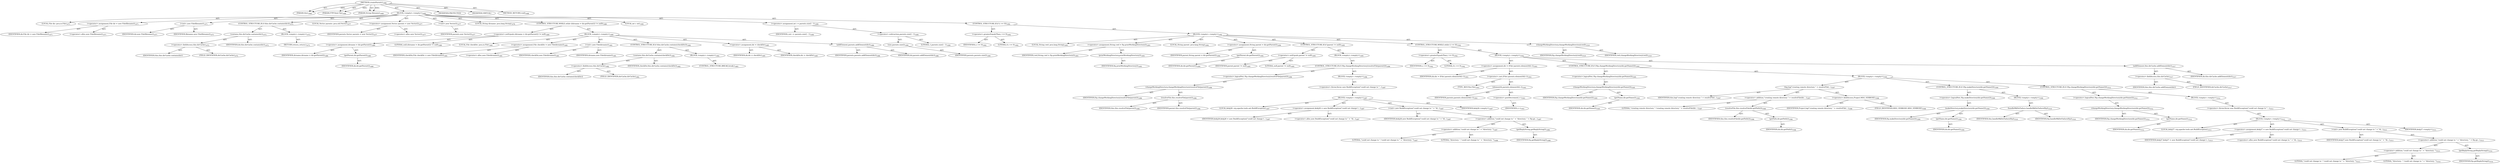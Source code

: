 digraph "createParents" {  
"111669149756" [label = <(METHOD,createParents)<SUB>1468</SUB>> ]
"115964117042" [label = <(PARAM,this)<SUB>1468</SUB>> ]
"115964117130" [label = <(PARAM,FTPClient ftp)<SUB>1468</SUB>> ]
"115964117131" [label = <(PARAM,String filename)<SUB>1468</SUB>> ]
"25769804035" [label = <(BLOCK,&lt;empty&gt;,&lt;empty&gt;)<SUB>1469</SUB>> ]
"94489280598" [label = <(LOCAL,File dir: java.io.File)<SUB>1471</SUB>> ]
"30064772103" [label = <(&lt;operator&gt;.assignment,File dir = new File(filename))<SUB>1471</SUB>> ]
"68719477640" [label = <(IDENTIFIER,dir,File dir = new File(filename))<SUB>1471</SUB>> ]
"30064772104" [label = <(&lt;operator&gt;.alloc,new File(filename))<SUB>1471</SUB>> ]
"30064772105" [label = <(&lt;init&gt;,new File(filename))<SUB>1471</SUB>> ]
"68719477641" [label = <(IDENTIFIER,dir,new File(filename))<SUB>1471</SUB>> ]
"68719477642" [label = <(IDENTIFIER,filename,new File(filename))<SUB>1471</SUB>> ]
"47244640431" [label = <(CONTROL_STRUCTURE,IF,if (this.dirCache.contains(dir)))<SUB>1472</SUB>> ]
"30064772106" [label = <(contains,this.dirCache.contains(dir))<SUB>1472</SUB>> ]
"30064772107" [label = <(&lt;operator&gt;.fieldAccess,this.dirCache)<SUB>1472</SUB>> ]
"68719477643" [label = <(IDENTIFIER,this,this.dirCache.contains(dir))> ]
"55834575101" [label = <(FIELD_IDENTIFIER,dirCache,dirCache)<SUB>1472</SUB>> ]
"68719477644" [label = <(IDENTIFIER,dir,this.dirCache.contains(dir))<SUB>1472</SUB>> ]
"25769804036" [label = <(BLOCK,&lt;empty&gt;,&lt;empty&gt;)<SUB>1472</SUB>> ]
"146028888107" [label = <(RETURN,return;,return;)<SUB>1473</SUB>> ]
"94489280599" [label = <(LOCAL,Vector parents: java.util.Vector)<SUB>1477</SUB>> ]
"30064772108" [label = <(&lt;operator&gt;.assignment,Vector parents = new Vector())<SUB>1477</SUB>> ]
"68719477645" [label = <(IDENTIFIER,parents,Vector parents = new Vector())<SUB>1477</SUB>> ]
"30064772109" [label = <(&lt;operator&gt;.alloc,new Vector())<SUB>1477</SUB>> ]
"30064772110" [label = <(&lt;init&gt;,new Vector())<SUB>1477</SUB>> ]
"68719477646" [label = <(IDENTIFIER,parents,new Vector())<SUB>1477</SUB>> ]
"94489280600" [label = <(LOCAL,String dirname: java.lang.String)<SUB>1478</SUB>> ]
"47244640432" [label = <(CONTROL_STRUCTURE,WHILE,while ((dirname = dir.getParent()) != null))<SUB>1480</SUB>> ]
"30064772111" [label = <(&lt;operator&gt;.notEquals,(dirname = dir.getParent()) != null)<SUB>1480</SUB>> ]
"30064772112" [label = <(&lt;operator&gt;.assignment,dirname = dir.getParent())<SUB>1480</SUB>> ]
"68719477647" [label = <(IDENTIFIER,dirname,dirname = dir.getParent())<SUB>1480</SUB>> ]
"30064772113" [label = <(getParent,dir.getParent())<SUB>1480</SUB>> ]
"68719477648" [label = <(IDENTIFIER,dir,dir.getParent())<SUB>1480</SUB>> ]
"90194313381" [label = <(LITERAL,null,(dirname = dir.getParent()) != null)<SUB>1480</SUB>> ]
"25769804037" [label = <(BLOCK,&lt;empty&gt;,&lt;empty&gt;)<SUB>1480</SUB>> ]
"94489280601" [label = <(LOCAL,File checkDir: java.io.File)<SUB>1481</SUB>> ]
"30064772114" [label = <(&lt;operator&gt;.assignment,File checkDir = new File(dirname))<SUB>1481</SUB>> ]
"68719477649" [label = <(IDENTIFIER,checkDir,File checkDir = new File(dirname))<SUB>1481</SUB>> ]
"30064772115" [label = <(&lt;operator&gt;.alloc,new File(dirname))<SUB>1481</SUB>> ]
"30064772116" [label = <(&lt;init&gt;,new File(dirname))<SUB>1481</SUB>> ]
"68719477650" [label = <(IDENTIFIER,checkDir,new File(dirname))<SUB>1481</SUB>> ]
"68719477651" [label = <(IDENTIFIER,dirname,new File(dirname))<SUB>1481</SUB>> ]
"47244640433" [label = <(CONTROL_STRUCTURE,IF,if (this.dirCache.contains(checkDir)))<SUB>1482</SUB>> ]
"30064772117" [label = <(contains,this.dirCache.contains(checkDir))<SUB>1482</SUB>> ]
"30064772118" [label = <(&lt;operator&gt;.fieldAccess,this.dirCache)<SUB>1482</SUB>> ]
"68719477652" [label = <(IDENTIFIER,this,this.dirCache.contains(checkDir))> ]
"55834575102" [label = <(FIELD_IDENTIFIER,dirCache,dirCache)<SUB>1482</SUB>> ]
"68719477653" [label = <(IDENTIFIER,checkDir,this.dirCache.contains(checkDir))<SUB>1482</SUB>> ]
"25769804038" [label = <(BLOCK,&lt;empty&gt;,&lt;empty&gt;)<SUB>1482</SUB>> ]
"47244640434" [label = <(CONTROL_STRUCTURE,BREAK,break;)<SUB>1483</SUB>> ]
"30064772119" [label = <(&lt;operator&gt;.assignment,dir = checkDir)<SUB>1485</SUB>> ]
"68719477654" [label = <(IDENTIFIER,dir,dir = checkDir)<SUB>1485</SUB>> ]
"68719477655" [label = <(IDENTIFIER,checkDir,dir = checkDir)<SUB>1485</SUB>> ]
"30064772120" [label = <(addElement,parents.addElement(dir))<SUB>1486</SUB>> ]
"68719477656" [label = <(IDENTIFIER,parents,parents.addElement(dir))<SUB>1486</SUB>> ]
"68719477657" [label = <(IDENTIFIER,dir,parents.addElement(dir))<SUB>1486</SUB>> ]
"94489280602" [label = <(LOCAL,int i: int)<SUB>1490</SUB>> ]
"30064772121" [label = <(&lt;operator&gt;.assignment,int i = parents.size() - 1)<SUB>1490</SUB>> ]
"68719477658" [label = <(IDENTIFIER,i,int i = parents.size() - 1)<SUB>1490</SUB>> ]
"30064772122" [label = <(&lt;operator&gt;.subtraction,parents.size() - 1)<SUB>1490</SUB>> ]
"30064772123" [label = <(size,parents.size())<SUB>1490</SUB>> ]
"68719477659" [label = <(IDENTIFIER,parents,parents.size())<SUB>1490</SUB>> ]
"90194313382" [label = <(LITERAL,1,parents.size() - 1)<SUB>1490</SUB>> ]
"47244640435" [label = <(CONTROL_STRUCTURE,IF,if (i &gt;= 0))<SUB>1492</SUB>> ]
"30064772124" [label = <(&lt;operator&gt;.greaterEqualsThan,i &gt;= 0)<SUB>1492</SUB>> ]
"68719477660" [label = <(IDENTIFIER,i,i &gt;= 0)<SUB>1492</SUB>> ]
"90194313383" [label = <(LITERAL,0,i &gt;= 0)<SUB>1492</SUB>> ]
"25769804039" [label = <(BLOCK,&lt;empty&gt;,&lt;empty&gt;)<SUB>1492</SUB>> ]
"94489280603" [label = <(LOCAL,String cwd: java.lang.String)<SUB>1493</SUB>> ]
"30064772125" [label = <(&lt;operator&gt;.assignment,String cwd = ftp.printWorkingDirectory())<SUB>1493</SUB>> ]
"68719477661" [label = <(IDENTIFIER,cwd,String cwd = ftp.printWorkingDirectory())<SUB>1493</SUB>> ]
"30064772126" [label = <(printWorkingDirectory,printWorkingDirectory())<SUB>1493</SUB>> ]
"68719477662" [label = <(IDENTIFIER,ftp,printWorkingDirectory())<SUB>1493</SUB>> ]
"94489280604" [label = <(LOCAL,String parent: java.lang.String)<SUB>1494</SUB>> ]
"30064772127" [label = <(&lt;operator&gt;.assignment,String parent = dir.getParent())<SUB>1494</SUB>> ]
"68719477663" [label = <(IDENTIFIER,parent,String parent = dir.getParent())<SUB>1494</SUB>> ]
"30064772128" [label = <(getParent,dir.getParent())<SUB>1494</SUB>> ]
"68719477664" [label = <(IDENTIFIER,dir,dir.getParent())<SUB>1494</SUB>> ]
"47244640436" [label = <(CONTROL_STRUCTURE,IF,if (parent != null))<SUB>1495</SUB>> ]
"30064772129" [label = <(&lt;operator&gt;.notEquals,parent != null)<SUB>1495</SUB>> ]
"68719477665" [label = <(IDENTIFIER,parent,parent != null)<SUB>1495</SUB>> ]
"90194313384" [label = <(LITERAL,null,parent != null)<SUB>1495</SUB>> ]
"25769804040" [label = <(BLOCK,&lt;empty&gt;,&lt;empty&gt;)<SUB>1495</SUB>> ]
"47244640437" [label = <(CONTROL_STRUCTURE,IF,if (!ftp.changeWorkingDirectory(resolveFile(parent))))<SUB>1496</SUB>> ]
"30064772130" [label = <(&lt;operator&gt;.logicalNot,!ftp.changeWorkingDirectory(resolveFile(parent)))<SUB>1496</SUB>> ]
"30064772131" [label = <(changeWorkingDirectory,changeWorkingDirectory(resolveFile(parent)))<SUB>1496</SUB>> ]
"68719477666" [label = <(IDENTIFIER,ftp,changeWorkingDirectory(resolveFile(parent)))<SUB>1496</SUB>> ]
"30064772132" [label = <(resolveFile,this.resolveFile(parent))<SUB>1496</SUB>> ]
"68719476865" [label = <(IDENTIFIER,this,this.resolveFile(parent))<SUB>1496</SUB>> ]
"68719477667" [label = <(IDENTIFIER,parent,this.resolveFile(parent))<SUB>1496</SUB>> ]
"25769804041" [label = <(BLOCK,&lt;empty&gt;,&lt;empty&gt;)<SUB>1496</SUB>> ]
"30064772133" [label = <(&lt;operator&gt;.throw,throw new BuildException(&quot;could not change to &quot;...)<SUB>1497</SUB>> ]
"25769804042" [label = <(BLOCK,&lt;empty&gt;,&lt;empty&gt;)<SUB>1497</SUB>> ]
"94489280605" [label = <(LOCAL,$obj26: org.apache.tools.ant.BuildException)<SUB>1497</SUB>> ]
"30064772134" [label = <(&lt;operator&gt;.assignment,$obj26 = new BuildException(&quot;could not change t...)<SUB>1497</SUB>> ]
"68719477668" [label = <(IDENTIFIER,$obj26,$obj26 = new BuildException(&quot;could not change t...)<SUB>1497</SUB>> ]
"30064772135" [label = <(&lt;operator&gt;.alloc,new BuildException(&quot;could not change to &quot; + &quot;di...)<SUB>1497</SUB>> ]
"30064772136" [label = <(&lt;init&gt;,new BuildException(&quot;could not change to &quot; + &quot;di...)<SUB>1497</SUB>> ]
"68719477669" [label = <(IDENTIFIER,$obj26,new BuildException(&quot;could not change to &quot; + &quot;di...)<SUB>1497</SUB>> ]
"30064772137" [label = <(&lt;operator&gt;.addition,&quot;could not change to &quot; + &quot;directory: &quot; + ftp.ge...)<SUB>1497</SUB>> ]
"30064772138" [label = <(&lt;operator&gt;.addition,&quot;could not change to &quot; + &quot;directory: &quot;)<SUB>1497</SUB>> ]
"90194313385" [label = <(LITERAL,&quot;could not change to &quot;,&quot;could not change to &quot; + &quot;directory: &quot;)<SUB>1497</SUB>> ]
"90194313386" [label = <(LITERAL,&quot;directory: &quot;,&quot;could not change to &quot; + &quot;directory: &quot;)<SUB>1498</SUB>> ]
"30064772139" [label = <(getReplyString,getReplyString())<SUB>1498</SUB>> ]
"68719477670" [label = <(IDENTIFIER,ftp,getReplyString())<SUB>1498</SUB>> ]
"68719477671" [label = <(IDENTIFIER,$obj26,&lt;empty&gt;)<SUB>1497</SUB>> ]
"47244640438" [label = <(CONTROL_STRUCTURE,WHILE,while (i &gt;= 0))<SUB>1502</SUB>> ]
"30064772140" [label = <(&lt;operator&gt;.greaterEqualsThan,i &gt;= 0)<SUB>1502</SUB>> ]
"68719477672" [label = <(IDENTIFIER,i,i &gt;= 0)<SUB>1502</SUB>> ]
"90194313387" [label = <(LITERAL,0,i &gt;= 0)<SUB>1502</SUB>> ]
"25769804043" [label = <(BLOCK,&lt;empty&gt;,&lt;empty&gt;)<SUB>1502</SUB>> ]
"30064772141" [label = <(&lt;operator&gt;.assignment,dir = (File) parents.elementAt(i--))<SUB>1503</SUB>> ]
"68719477673" [label = <(IDENTIFIER,dir,dir = (File) parents.elementAt(i--))<SUB>1503</SUB>> ]
"30064772142" [label = <(&lt;operator&gt;.cast,(File) parents.elementAt(i--))<SUB>1503</SUB>> ]
"180388626460" [label = <(TYPE_REF,File,File)<SUB>1503</SUB>> ]
"30064772143" [label = <(elementAt,parents.elementAt(i--))<SUB>1503</SUB>> ]
"68719477674" [label = <(IDENTIFIER,parents,parents.elementAt(i--))<SUB>1503</SUB>> ]
"30064772144" [label = <(&lt;operator&gt;.postDecrement,i--)<SUB>1503</SUB>> ]
"68719477675" [label = <(IDENTIFIER,i,i--)<SUB>1503</SUB>> ]
"47244640439" [label = <(CONTROL_STRUCTURE,IF,if (!ftp.changeWorkingDirectory(dir.getName())))<SUB>1505</SUB>> ]
"30064772145" [label = <(&lt;operator&gt;.logicalNot,!ftp.changeWorkingDirectory(dir.getName()))<SUB>1505</SUB>> ]
"30064772146" [label = <(changeWorkingDirectory,changeWorkingDirectory(dir.getName()))<SUB>1505</SUB>> ]
"68719477676" [label = <(IDENTIFIER,ftp,changeWorkingDirectory(dir.getName()))<SUB>1505</SUB>> ]
"30064772147" [label = <(getName,dir.getName())<SUB>1505</SUB>> ]
"68719477677" [label = <(IDENTIFIER,dir,dir.getName())<SUB>1505</SUB>> ]
"25769804044" [label = <(BLOCK,&lt;empty&gt;,&lt;empty&gt;)<SUB>1505</SUB>> ]
"30064772148" [label = <(log,log(&quot;creating remote directory &quot; + resolveFile(...)<SUB>1507</SUB>> ]
"68719476867" [label = <(IDENTIFIER,this,log(&quot;creating remote directory &quot; + resolveFile(...)<SUB>1507</SUB>> ]
"30064772149" [label = <(&lt;operator&gt;.addition,&quot;creating remote directory &quot; + resolveFile(dir....)<SUB>1507</SUB>> ]
"90194313388" [label = <(LITERAL,&quot;creating remote directory &quot;,&quot;creating remote directory &quot; + resolveFile(dir....)<SUB>1507</SUB>> ]
"30064772150" [label = <(resolveFile,this.resolveFile(dir.getPath()))<SUB>1508</SUB>> ]
"68719476866" [label = <(IDENTIFIER,this,this.resolveFile(dir.getPath()))<SUB>1508</SUB>> ]
"30064772151" [label = <(getPath,dir.getPath())<SUB>1508</SUB>> ]
"68719477678" [label = <(IDENTIFIER,dir,dir.getPath())<SUB>1508</SUB>> ]
"30064772152" [label = <(&lt;operator&gt;.fieldAccess,Project.MSG_VERBOSE)<SUB>1508</SUB>> ]
"68719477679" [label = <(IDENTIFIER,Project,log(&quot;creating remote directory &quot; + resolveFile(...)<SUB>1508</SUB>> ]
"55834575103" [label = <(FIELD_IDENTIFIER,MSG_VERBOSE,MSG_VERBOSE)<SUB>1508</SUB>> ]
"47244640440" [label = <(CONTROL_STRUCTURE,IF,if (!ftp.makeDirectory(dir.getName())))<SUB>1509</SUB>> ]
"30064772153" [label = <(&lt;operator&gt;.logicalNot,!ftp.makeDirectory(dir.getName()))<SUB>1509</SUB>> ]
"30064772154" [label = <(makeDirectory,makeDirectory(dir.getName()))<SUB>1509</SUB>> ]
"68719477680" [label = <(IDENTIFIER,ftp,makeDirectory(dir.getName()))<SUB>1509</SUB>> ]
"30064772155" [label = <(getName,dir.getName())<SUB>1509</SUB>> ]
"68719477681" [label = <(IDENTIFIER,dir,dir.getName())<SUB>1509</SUB>> ]
"25769804045" [label = <(BLOCK,&lt;empty&gt;,&lt;empty&gt;)<SUB>1509</SUB>> ]
"30064772156" [label = <(handleMkDirFailure,handleMkDirFailure(ftp))<SUB>1510</SUB>> ]
"68719476868" [label = <(IDENTIFIER,this,handleMkDirFailure(ftp))<SUB>1510</SUB>> ]
"68719477682" [label = <(IDENTIFIER,ftp,handleMkDirFailure(ftp))<SUB>1510</SUB>> ]
"47244640441" [label = <(CONTROL_STRUCTURE,IF,if (!ftp.changeWorkingDirectory(dir.getName())))<SUB>1512</SUB>> ]
"30064772157" [label = <(&lt;operator&gt;.logicalNot,!ftp.changeWorkingDirectory(dir.getName()))<SUB>1512</SUB>> ]
"30064772158" [label = <(changeWorkingDirectory,changeWorkingDirectory(dir.getName()))<SUB>1512</SUB>> ]
"68719477683" [label = <(IDENTIFIER,ftp,changeWorkingDirectory(dir.getName()))<SUB>1512</SUB>> ]
"30064772159" [label = <(getName,dir.getName())<SUB>1512</SUB>> ]
"68719477684" [label = <(IDENTIFIER,dir,dir.getName())<SUB>1512</SUB>> ]
"25769804046" [label = <(BLOCK,&lt;empty&gt;,&lt;empty&gt;)<SUB>1512</SUB>> ]
"30064772160" [label = <(&lt;operator&gt;.throw,throw new BuildException(&quot;could not change to &quot;...)<SUB>1513</SUB>> ]
"25769804047" [label = <(BLOCK,&lt;empty&gt;,&lt;empty&gt;)<SUB>1513</SUB>> ]
"94489280606" [label = <(LOCAL,$obj27: org.apache.tools.ant.BuildException)<SUB>1513</SUB>> ]
"30064772161" [label = <(&lt;operator&gt;.assignment,$obj27 = new BuildException(&quot;could not change t...)<SUB>1513</SUB>> ]
"68719477685" [label = <(IDENTIFIER,$obj27,$obj27 = new BuildException(&quot;could not change t...)<SUB>1513</SUB>> ]
"30064772162" [label = <(&lt;operator&gt;.alloc,new BuildException(&quot;could not change to &quot; + &quot;di...)<SUB>1513</SUB>> ]
"30064772163" [label = <(&lt;init&gt;,new BuildException(&quot;could not change to &quot; + &quot;di...)<SUB>1513</SUB>> ]
"68719477686" [label = <(IDENTIFIER,$obj27,new BuildException(&quot;could not change to &quot; + &quot;di...)<SUB>1513</SUB>> ]
"30064772164" [label = <(&lt;operator&gt;.addition,&quot;could not change to &quot; + &quot;directory: &quot; + ftp.ge...)<SUB>1513</SUB>> ]
"30064772165" [label = <(&lt;operator&gt;.addition,&quot;could not change to &quot; + &quot;directory: &quot;)<SUB>1513</SUB>> ]
"90194313389" [label = <(LITERAL,&quot;could not change to &quot;,&quot;could not change to &quot; + &quot;directory: &quot;)<SUB>1513</SUB>> ]
"90194313390" [label = <(LITERAL,&quot;directory: &quot;,&quot;could not change to &quot; + &quot;directory: &quot;)<SUB>1514</SUB>> ]
"30064772166" [label = <(getReplyString,getReplyString())<SUB>1514</SUB>> ]
"68719477687" [label = <(IDENTIFIER,ftp,getReplyString())<SUB>1514</SUB>> ]
"68719477688" [label = <(IDENTIFIER,$obj27,&lt;empty&gt;)<SUB>1513</SUB>> ]
"30064772167" [label = <(addElement,this.dirCache.addElement(dir))<SUB>1517</SUB>> ]
"30064772168" [label = <(&lt;operator&gt;.fieldAccess,this.dirCache)<SUB>1517</SUB>> ]
"68719477689" [label = <(IDENTIFIER,this,this.dirCache.addElement(dir))> ]
"55834575104" [label = <(FIELD_IDENTIFIER,dirCache,dirCache)<SUB>1517</SUB>> ]
"68719477690" [label = <(IDENTIFIER,dir,this.dirCache.addElement(dir))<SUB>1517</SUB>> ]
"30064772169" [label = <(changeWorkingDirectory,changeWorkingDirectory(cwd))<SUB>1519</SUB>> ]
"68719477691" [label = <(IDENTIFIER,ftp,changeWorkingDirectory(cwd))<SUB>1519</SUB>> ]
"68719477692" [label = <(IDENTIFIER,cwd,changeWorkingDirectory(cwd))<SUB>1519</SUB>> ]
"133143986361" [label = <(MODIFIER,PROTECTED)> ]
"133143986362" [label = <(MODIFIER,VIRTUAL)> ]
"128849018940" [label = <(METHOD_RETURN,void)<SUB>1468</SUB>> ]
  "111669149756" -> "115964117042"  [ label = "AST: "] 
  "111669149756" -> "115964117130"  [ label = "AST: "] 
  "111669149756" -> "115964117131"  [ label = "AST: "] 
  "111669149756" -> "25769804035"  [ label = "AST: "] 
  "111669149756" -> "133143986361"  [ label = "AST: "] 
  "111669149756" -> "133143986362"  [ label = "AST: "] 
  "111669149756" -> "128849018940"  [ label = "AST: "] 
  "25769804035" -> "94489280598"  [ label = "AST: "] 
  "25769804035" -> "30064772103"  [ label = "AST: "] 
  "25769804035" -> "30064772105"  [ label = "AST: "] 
  "25769804035" -> "47244640431"  [ label = "AST: "] 
  "25769804035" -> "94489280599"  [ label = "AST: "] 
  "25769804035" -> "30064772108"  [ label = "AST: "] 
  "25769804035" -> "30064772110"  [ label = "AST: "] 
  "25769804035" -> "94489280600"  [ label = "AST: "] 
  "25769804035" -> "47244640432"  [ label = "AST: "] 
  "25769804035" -> "94489280602"  [ label = "AST: "] 
  "25769804035" -> "30064772121"  [ label = "AST: "] 
  "25769804035" -> "47244640435"  [ label = "AST: "] 
  "30064772103" -> "68719477640"  [ label = "AST: "] 
  "30064772103" -> "30064772104"  [ label = "AST: "] 
  "30064772105" -> "68719477641"  [ label = "AST: "] 
  "30064772105" -> "68719477642"  [ label = "AST: "] 
  "47244640431" -> "30064772106"  [ label = "AST: "] 
  "47244640431" -> "25769804036"  [ label = "AST: "] 
  "30064772106" -> "30064772107"  [ label = "AST: "] 
  "30064772106" -> "68719477644"  [ label = "AST: "] 
  "30064772107" -> "68719477643"  [ label = "AST: "] 
  "30064772107" -> "55834575101"  [ label = "AST: "] 
  "25769804036" -> "146028888107"  [ label = "AST: "] 
  "30064772108" -> "68719477645"  [ label = "AST: "] 
  "30064772108" -> "30064772109"  [ label = "AST: "] 
  "30064772110" -> "68719477646"  [ label = "AST: "] 
  "47244640432" -> "30064772111"  [ label = "AST: "] 
  "47244640432" -> "25769804037"  [ label = "AST: "] 
  "30064772111" -> "30064772112"  [ label = "AST: "] 
  "30064772111" -> "90194313381"  [ label = "AST: "] 
  "30064772112" -> "68719477647"  [ label = "AST: "] 
  "30064772112" -> "30064772113"  [ label = "AST: "] 
  "30064772113" -> "68719477648"  [ label = "AST: "] 
  "25769804037" -> "94489280601"  [ label = "AST: "] 
  "25769804037" -> "30064772114"  [ label = "AST: "] 
  "25769804037" -> "30064772116"  [ label = "AST: "] 
  "25769804037" -> "47244640433"  [ label = "AST: "] 
  "25769804037" -> "30064772119"  [ label = "AST: "] 
  "25769804037" -> "30064772120"  [ label = "AST: "] 
  "30064772114" -> "68719477649"  [ label = "AST: "] 
  "30064772114" -> "30064772115"  [ label = "AST: "] 
  "30064772116" -> "68719477650"  [ label = "AST: "] 
  "30064772116" -> "68719477651"  [ label = "AST: "] 
  "47244640433" -> "30064772117"  [ label = "AST: "] 
  "47244640433" -> "25769804038"  [ label = "AST: "] 
  "30064772117" -> "30064772118"  [ label = "AST: "] 
  "30064772117" -> "68719477653"  [ label = "AST: "] 
  "30064772118" -> "68719477652"  [ label = "AST: "] 
  "30064772118" -> "55834575102"  [ label = "AST: "] 
  "25769804038" -> "47244640434"  [ label = "AST: "] 
  "30064772119" -> "68719477654"  [ label = "AST: "] 
  "30064772119" -> "68719477655"  [ label = "AST: "] 
  "30064772120" -> "68719477656"  [ label = "AST: "] 
  "30064772120" -> "68719477657"  [ label = "AST: "] 
  "30064772121" -> "68719477658"  [ label = "AST: "] 
  "30064772121" -> "30064772122"  [ label = "AST: "] 
  "30064772122" -> "30064772123"  [ label = "AST: "] 
  "30064772122" -> "90194313382"  [ label = "AST: "] 
  "30064772123" -> "68719477659"  [ label = "AST: "] 
  "47244640435" -> "30064772124"  [ label = "AST: "] 
  "47244640435" -> "25769804039"  [ label = "AST: "] 
  "30064772124" -> "68719477660"  [ label = "AST: "] 
  "30064772124" -> "90194313383"  [ label = "AST: "] 
  "25769804039" -> "94489280603"  [ label = "AST: "] 
  "25769804039" -> "30064772125"  [ label = "AST: "] 
  "25769804039" -> "94489280604"  [ label = "AST: "] 
  "25769804039" -> "30064772127"  [ label = "AST: "] 
  "25769804039" -> "47244640436"  [ label = "AST: "] 
  "25769804039" -> "47244640438"  [ label = "AST: "] 
  "25769804039" -> "30064772169"  [ label = "AST: "] 
  "30064772125" -> "68719477661"  [ label = "AST: "] 
  "30064772125" -> "30064772126"  [ label = "AST: "] 
  "30064772126" -> "68719477662"  [ label = "AST: "] 
  "30064772127" -> "68719477663"  [ label = "AST: "] 
  "30064772127" -> "30064772128"  [ label = "AST: "] 
  "30064772128" -> "68719477664"  [ label = "AST: "] 
  "47244640436" -> "30064772129"  [ label = "AST: "] 
  "47244640436" -> "25769804040"  [ label = "AST: "] 
  "30064772129" -> "68719477665"  [ label = "AST: "] 
  "30064772129" -> "90194313384"  [ label = "AST: "] 
  "25769804040" -> "47244640437"  [ label = "AST: "] 
  "47244640437" -> "30064772130"  [ label = "AST: "] 
  "47244640437" -> "25769804041"  [ label = "AST: "] 
  "30064772130" -> "30064772131"  [ label = "AST: "] 
  "30064772131" -> "68719477666"  [ label = "AST: "] 
  "30064772131" -> "30064772132"  [ label = "AST: "] 
  "30064772132" -> "68719476865"  [ label = "AST: "] 
  "30064772132" -> "68719477667"  [ label = "AST: "] 
  "25769804041" -> "30064772133"  [ label = "AST: "] 
  "30064772133" -> "25769804042"  [ label = "AST: "] 
  "25769804042" -> "94489280605"  [ label = "AST: "] 
  "25769804042" -> "30064772134"  [ label = "AST: "] 
  "25769804042" -> "30064772136"  [ label = "AST: "] 
  "25769804042" -> "68719477671"  [ label = "AST: "] 
  "30064772134" -> "68719477668"  [ label = "AST: "] 
  "30064772134" -> "30064772135"  [ label = "AST: "] 
  "30064772136" -> "68719477669"  [ label = "AST: "] 
  "30064772136" -> "30064772137"  [ label = "AST: "] 
  "30064772137" -> "30064772138"  [ label = "AST: "] 
  "30064772137" -> "30064772139"  [ label = "AST: "] 
  "30064772138" -> "90194313385"  [ label = "AST: "] 
  "30064772138" -> "90194313386"  [ label = "AST: "] 
  "30064772139" -> "68719477670"  [ label = "AST: "] 
  "47244640438" -> "30064772140"  [ label = "AST: "] 
  "47244640438" -> "25769804043"  [ label = "AST: "] 
  "30064772140" -> "68719477672"  [ label = "AST: "] 
  "30064772140" -> "90194313387"  [ label = "AST: "] 
  "25769804043" -> "30064772141"  [ label = "AST: "] 
  "25769804043" -> "47244640439"  [ label = "AST: "] 
  "25769804043" -> "30064772167"  [ label = "AST: "] 
  "30064772141" -> "68719477673"  [ label = "AST: "] 
  "30064772141" -> "30064772142"  [ label = "AST: "] 
  "30064772142" -> "180388626460"  [ label = "AST: "] 
  "30064772142" -> "30064772143"  [ label = "AST: "] 
  "30064772143" -> "68719477674"  [ label = "AST: "] 
  "30064772143" -> "30064772144"  [ label = "AST: "] 
  "30064772144" -> "68719477675"  [ label = "AST: "] 
  "47244640439" -> "30064772145"  [ label = "AST: "] 
  "47244640439" -> "25769804044"  [ label = "AST: "] 
  "30064772145" -> "30064772146"  [ label = "AST: "] 
  "30064772146" -> "68719477676"  [ label = "AST: "] 
  "30064772146" -> "30064772147"  [ label = "AST: "] 
  "30064772147" -> "68719477677"  [ label = "AST: "] 
  "25769804044" -> "30064772148"  [ label = "AST: "] 
  "25769804044" -> "47244640440"  [ label = "AST: "] 
  "25769804044" -> "47244640441"  [ label = "AST: "] 
  "30064772148" -> "68719476867"  [ label = "AST: "] 
  "30064772148" -> "30064772149"  [ label = "AST: "] 
  "30064772148" -> "30064772152"  [ label = "AST: "] 
  "30064772149" -> "90194313388"  [ label = "AST: "] 
  "30064772149" -> "30064772150"  [ label = "AST: "] 
  "30064772150" -> "68719476866"  [ label = "AST: "] 
  "30064772150" -> "30064772151"  [ label = "AST: "] 
  "30064772151" -> "68719477678"  [ label = "AST: "] 
  "30064772152" -> "68719477679"  [ label = "AST: "] 
  "30064772152" -> "55834575103"  [ label = "AST: "] 
  "47244640440" -> "30064772153"  [ label = "AST: "] 
  "47244640440" -> "25769804045"  [ label = "AST: "] 
  "30064772153" -> "30064772154"  [ label = "AST: "] 
  "30064772154" -> "68719477680"  [ label = "AST: "] 
  "30064772154" -> "30064772155"  [ label = "AST: "] 
  "30064772155" -> "68719477681"  [ label = "AST: "] 
  "25769804045" -> "30064772156"  [ label = "AST: "] 
  "30064772156" -> "68719476868"  [ label = "AST: "] 
  "30064772156" -> "68719477682"  [ label = "AST: "] 
  "47244640441" -> "30064772157"  [ label = "AST: "] 
  "47244640441" -> "25769804046"  [ label = "AST: "] 
  "30064772157" -> "30064772158"  [ label = "AST: "] 
  "30064772158" -> "68719477683"  [ label = "AST: "] 
  "30064772158" -> "30064772159"  [ label = "AST: "] 
  "30064772159" -> "68719477684"  [ label = "AST: "] 
  "25769804046" -> "30064772160"  [ label = "AST: "] 
  "30064772160" -> "25769804047"  [ label = "AST: "] 
  "25769804047" -> "94489280606"  [ label = "AST: "] 
  "25769804047" -> "30064772161"  [ label = "AST: "] 
  "25769804047" -> "30064772163"  [ label = "AST: "] 
  "25769804047" -> "68719477688"  [ label = "AST: "] 
  "30064772161" -> "68719477685"  [ label = "AST: "] 
  "30064772161" -> "30064772162"  [ label = "AST: "] 
  "30064772163" -> "68719477686"  [ label = "AST: "] 
  "30064772163" -> "30064772164"  [ label = "AST: "] 
  "30064772164" -> "30064772165"  [ label = "AST: "] 
  "30064772164" -> "30064772166"  [ label = "AST: "] 
  "30064772165" -> "90194313389"  [ label = "AST: "] 
  "30064772165" -> "90194313390"  [ label = "AST: "] 
  "30064772166" -> "68719477687"  [ label = "AST: "] 
  "30064772167" -> "30064772168"  [ label = "AST: "] 
  "30064772167" -> "68719477690"  [ label = "AST: "] 
  "30064772168" -> "68719477689"  [ label = "AST: "] 
  "30064772168" -> "55834575104"  [ label = "AST: "] 
  "30064772169" -> "68719477691"  [ label = "AST: "] 
  "30064772169" -> "68719477692"  [ label = "AST: "] 
  "111669149756" -> "115964117042"  [ label = "DDG: "] 
  "111669149756" -> "115964117130"  [ label = "DDG: "] 
  "111669149756" -> "115964117131"  [ label = "DDG: "] 
}
